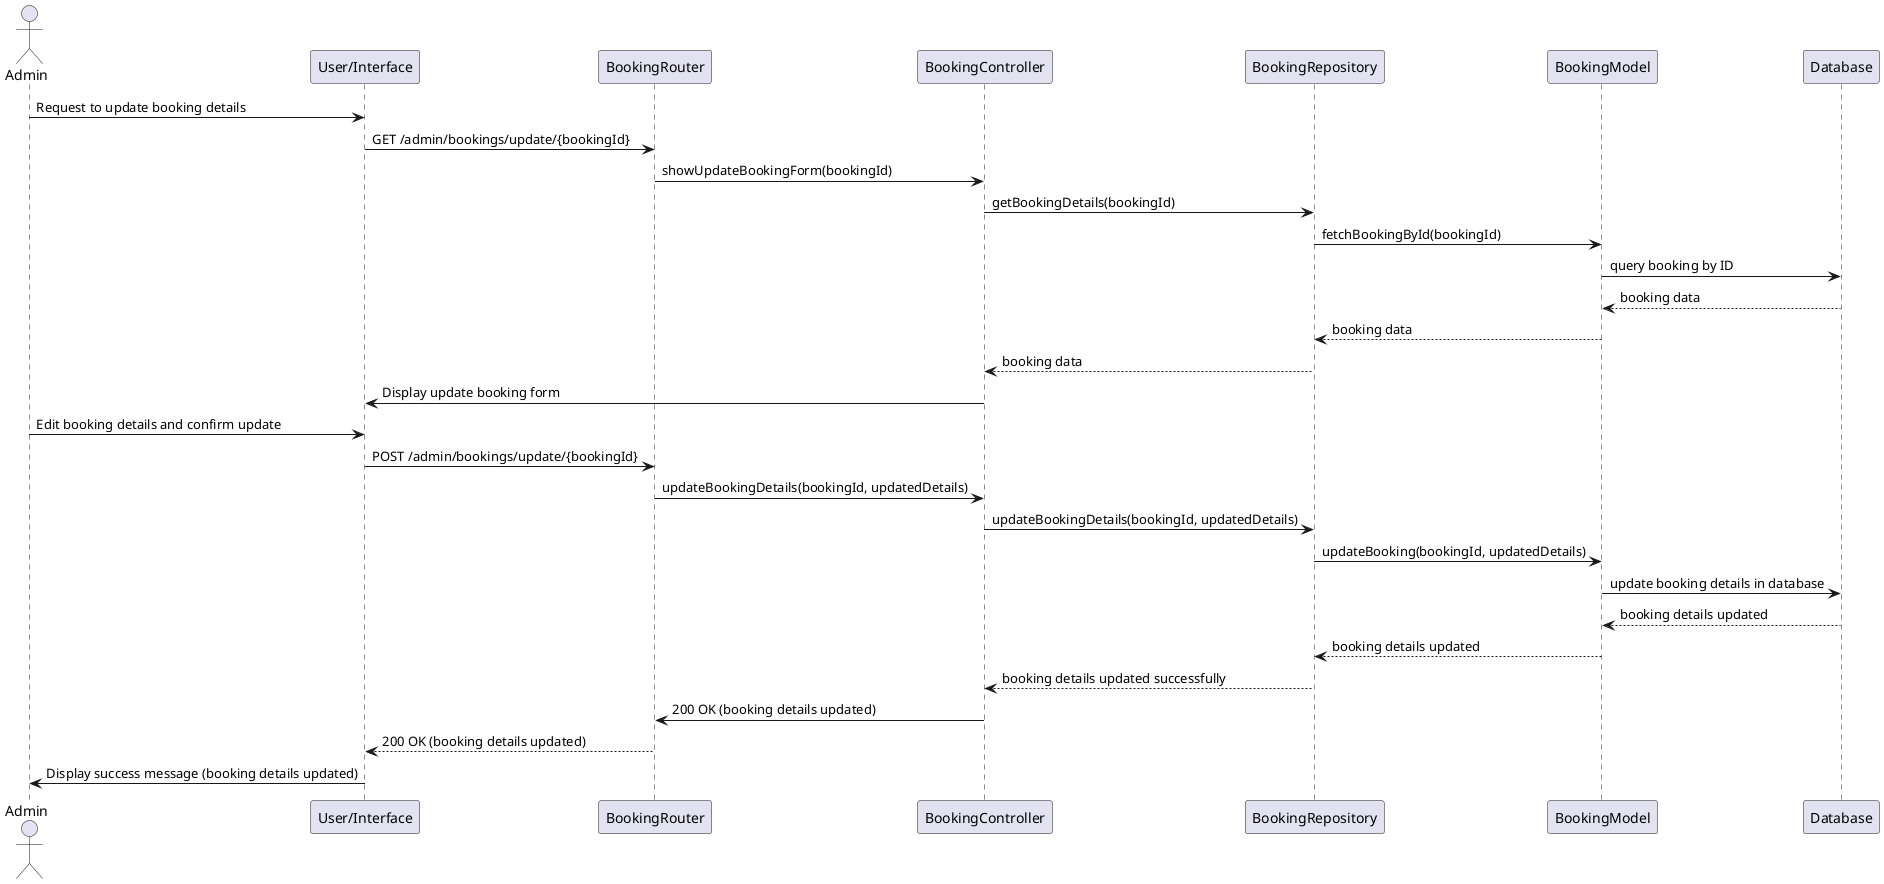 @startuml
actor Admin
participant "User/Interface" as UI
participant "BookingRouter" as Router
participant "BookingController" as Controller
participant "BookingRepository" as Repository
participant "BookingModel" as BookingModel
participant "Database" as DB

Admin -> UI: Request to update booking details
UI -> Router: GET /admin/bookings/update/{bookingId}
Router -> Controller: showUpdateBookingForm(bookingId)
Controller -> Repository: getBookingDetails(bookingId)

Repository -> BookingModel: fetchBookingById(bookingId)
BookingModel -> DB: query booking by ID
DB --> BookingModel: booking data
BookingModel --> Repository: booking data
Repository --> Controller: booking data

Controller -> UI: Display update booking form

Admin -> UI: Edit booking details and confirm update
UI -> Router: POST /admin/bookings/update/{bookingId}
Router -> Controller: updateBookingDetails(bookingId, updatedDetails)
Controller -> Repository: updateBookingDetails(bookingId, updatedDetails)

Repository -> BookingModel: updateBooking(bookingId, updatedDetails)
BookingModel -> DB: update booking details in database
DB --> BookingModel: booking details updated
BookingModel --> Repository: booking details updated
Repository --> Controller: booking details updated successfully

Controller -> Router: 200 OK (booking details updated)
Router --> UI: 200 OK (booking details updated)
UI -> Admin: Display success message (booking details updated)
@enduml
